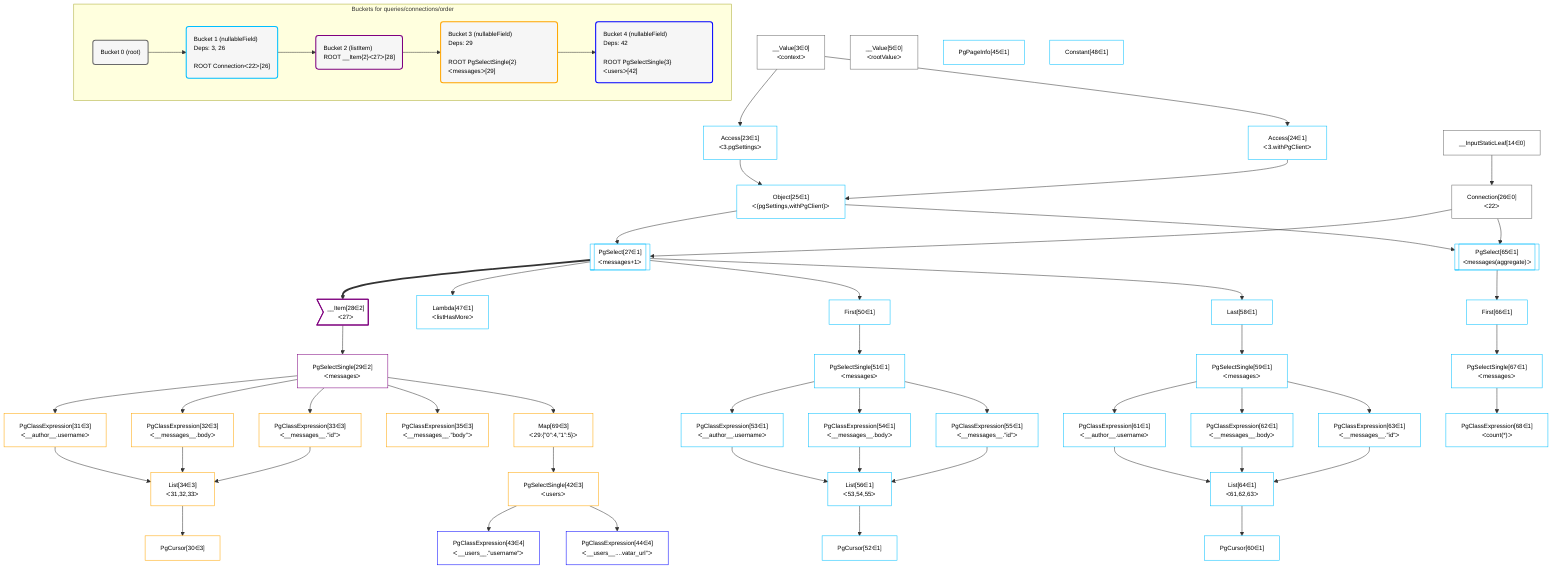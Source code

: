 %%{init: {'themeVariables': { 'fontSize': '12px'}}}%%
graph TD
    classDef path fill:#eee,stroke:#000,color:#000
    classDef plan fill:#fff,stroke-width:1px,color:#000
    classDef itemplan fill:#fff,stroke-width:2px,color:#000
    classDef sideeffectplan fill:#f00,stroke-width:2px,color:#000
    classDef bucket fill:#f6f6f6,color:#000,stroke-width:2px,text-align:left


    %% define steps
    __Value3["__Value[3∈0]<br />ᐸcontextᐳ"]:::plan
    __Value5["__Value[5∈0]<br />ᐸrootValueᐳ"]:::plan
    __InputStaticLeaf14["__InputStaticLeaf[14∈0]"]:::plan
    Access23["Access[23∈1]<br />ᐸ3.pgSettingsᐳ"]:::plan
    Access24["Access[24∈1]<br />ᐸ3.withPgClientᐳ"]:::plan
    Object25["Object[25∈1]<br />ᐸ{pgSettings,withPgClient}ᐳ"]:::plan
    Connection26["Connection[26∈0]<br />ᐸ22ᐳ"]:::plan
    PgSelect27[["PgSelect[27∈1]<br />ᐸmessages+1ᐳ"]]:::plan
    __Item28>"__Item[28∈2]<br />ᐸ27ᐳ"]:::itemplan
    PgSelectSingle29["PgSelectSingle[29∈2]<br />ᐸmessagesᐳ"]:::plan
    PgClassExpression31["PgClassExpression[31∈3]<br />ᐸ__author__.usernameᐳ"]:::plan
    PgClassExpression32["PgClassExpression[32∈3]<br />ᐸ__messages__.bodyᐳ"]:::plan
    PgClassExpression33["PgClassExpression[33∈3]<br />ᐸ__messages__.”id”ᐳ"]:::plan
    List34["List[34∈3]<br />ᐸ31,32,33ᐳ"]:::plan
    PgCursor30["PgCursor[30∈3]"]:::plan
    PgClassExpression35["PgClassExpression[35∈3]<br />ᐸ__messages__.”body”ᐳ"]:::plan
    Map69["Map[69∈3]<br />ᐸ29:{”0”:4,”1”:5}ᐳ"]:::plan
    PgSelectSingle42["PgSelectSingle[42∈3]<br />ᐸusersᐳ"]:::plan
    PgClassExpression43["PgClassExpression[43∈4]<br />ᐸ__users__.”username”ᐳ"]:::plan
    PgClassExpression44["PgClassExpression[44∈4]<br />ᐸ__users__....vatar_url”ᐳ"]:::plan
    PgPageInfo45["PgPageInfo[45∈1]"]:::plan
    Lambda47["Lambda[47∈1]<br />ᐸlistHasMoreᐳ"]:::plan
    Constant48["Constant[48∈1]"]:::plan
    First50["First[50∈1]"]:::plan
    PgSelectSingle51["PgSelectSingle[51∈1]<br />ᐸmessagesᐳ"]:::plan
    PgClassExpression53["PgClassExpression[53∈1]<br />ᐸ__author__.usernameᐳ"]:::plan
    PgClassExpression54["PgClassExpression[54∈1]<br />ᐸ__messages__.bodyᐳ"]:::plan
    PgClassExpression55["PgClassExpression[55∈1]<br />ᐸ__messages__.”id”ᐳ"]:::plan
    List56["List[56∈1]<br />ᐸ53,54,55ᐳ"]:::plan
    PgCursor52["PgCursor[52∈1]"]:::plan
    Last58["Last[58∈1]"]:::plan
    PgSelectSingle59["PgSelectSingle[59∈1]<br />ᐸmessagesᐳ"]:::plan
    PgClassExpression61["PgClassExpression[61∈1]<br />ᐸ__author__.usernameᐳ"]:::plan
    PgClassExpression62["PgClassExpression[62∈1]<br />ᐸ__messages__.bodyᐳ"]:::plan
    PgClassExpression63["PgClassExpression[63∈1]<br />ᐸ__messages__.”id”ᐳ"]:::plan
    List64["List[64∈1]<br />ᐸ61,62,63ᐳ"]:::plan
    PgCursor60["PgCursor[60∈1]"]:::plan
    PgSelect65[["PgSelect[65∈1]<br />ᐸmessages(aggregate)ᐳ"]]:::plan
    First66["First[66∈1]"]:::plan
    PgSelectSingle67["PgSelectSingle[67∈1]<br />ᐸmessagesᐳ"]:::plan
    PgClassExpression68["PgClassExpression[68∈1]<br />ᐸcount(*)ᐳ"]:::plan

    %% plan dependencies
    __Value3 --> Access23
    __Value3 --> Access24
    Access23 & Access24 --> Object25
    __InputStaticLeaf14 --> Connection26
    Object25 & Connection26 --> PgSelect27
    PgSelect27 ==> __Item28
    __Item28 --> PgSelectSingle29
    PgSelectSingle29 --> PgClassExpression31
    PgSelectSingle29 --> PgClassExpression32
    PgSelectSingle29 --> PgClassExpression33
    PgClassExpression31 & PgClassExpression32 & PgClassExpression33 --> List34
    List34 --> PgCursor30
    PgSelectSingle29 --> PgClassExpression35
    PgSelectSingle29 --> Map69
    Map69 --> PgSelectSingle42
    PgSelectSingle42 --> PgClassExpression43
    PgSelectSingle42 --> PgClassExpression44
    PgSelect27 --> Lambda47
    PgSelect27 --> First50
    First50 --> PgSelectSingle51
    PgSelectSingle51 --> PgClassExpression53
    PgSelectSingle51 --> PgClassExpression54
    PgSelectSingle51 --> PgClassExpression55
    PgClassExpression53 & PgClassExpression54 & PgClassExpression55 --> List56
    List56 --> PgCursor52
    PgSelect27 --> Last58
    Last58 --> PgSelectSingle59
    PgSelectSingle59 --> PgClassExpression61
    PgSelectSingle59 --> PgClassExpression62
    PgSelectSingle59 --> PgClassExpression63
    PgClassExpression61 & PgClassExpression62 & PgClassExpression63 --> List64
    List64 --> PgCursor60
    Object25 & Connection26 --> PgSelect65
    PgSelect65 --> First66
    First66 --> PgSelectSingle67
    PgSelectSingle67 --> PgClassExpression68

    subgraph "Buckets for queries/connections/order"
    Bucket0("Bucket 0 (root)"):::bucket
    classDef bucket0 stroke:#696969
    class Bucket0,__Value3,__Value5,__InputStaticLeaf14,Connection26 bucket0
    Bucket1("Bucket 1 (nullableField)<br />Deps: 3, 26<br /><br />ROOT Connectionᐸ22ᐳ[26]"):::bucket
    classDef bucket1 stroke:#00bfff
    class Bucket1,Access23,Access24,Object25,PgSelect27,PgPageInfo45,Lambda47,Constant48,First50,PgSelectSingle51,PgCursor52,PgClassExpression53,PgClassExpression54,PgClassExpression55,List56,Last58,PgSelectSingle59,PgCursor60,PgClassExpression61,PgClassExpression62,PgClassExpression63,List64,PgSelect65,First66,PgSelectSingle67,PgClassExpression68 bucket1
    Bucket2("Bucket 2 (listItem)<br />ROOT __Item{2}ᐸ27ᐳ[28]"):::bucket
    classDef bucket2 stroke:#7f007f
    class Bucket2,__Item28,PgSelectSingle29 bucket2
    Bucket3("Bucket 3 (nullableField)<br />Deps: 29<br /><br />ROOT PgSelectSingle{2}ᐸmessagesᐳ[29]"):::bucket
    classDef bucket3 stroke:#ffa500
    class Bucket3,PgCursor30,PgClassExpression31,PgClassExpression32,PgClassExpression33,List34,PgClassExpression35,PgSelectSingle42,Map69 bucket3
    Bucket4("Bucket 4 (nullableField)<br />Deps: 42<br /><br />ROOT PgSelectSingle{3}ᐸusersᐳ[42]"):::bucket
    classDef bucket4 stroke:#0000ff
    class Bucket4,PgClassExpression43,PgClassExpression44 bucket4
    Bucket0 --> Bucket1
    Bucket1 --> Bucket2
    Bucket2 --> Bucket3
    Bucket3 --> Bucket4
    end